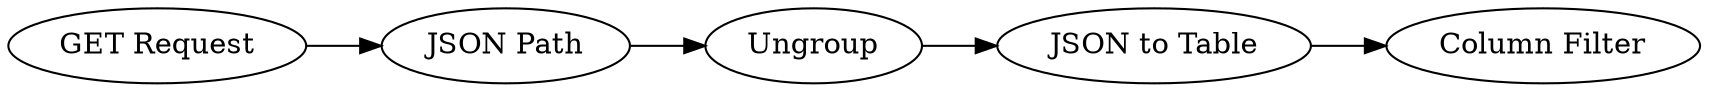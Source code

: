 digraph {
	2 -> 3
	1 -> 2
	3 -> 4
	4 -> 5
	5 [label="Column Filter"]
	1 [label="GET Request"]
	4 [label="JSON to Table"]
	3 [label=Ungroup]
	2 [label="JSON Path"]
	rankdir=LR
}
